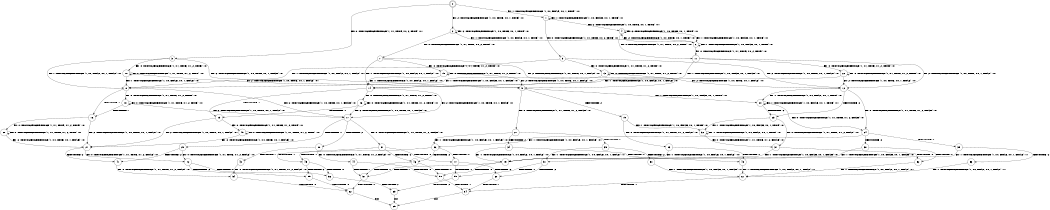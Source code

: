 digraph BCG {
size = "7, 10.5";
center = TRUE;
node [shape = circle];
0 [peripheries = 2];
0 -> 1 [label = "EX !1 !ATOMIC_EXCH_BRANCH (1, +0, FALSE, +0, 1, TRUE) !:0:"];
0 -> 2 [label = "EX !2 !ATOMIC_EXCH_BRANCH (1, +0, TRUE, +0, 1, TRUE) !:0:"];
0 -> 3 [label = "EX !0 !ATOMIC_EXCH_BRANCH (1, +1, TRUE, +0, 2, TRUE) !:0:"];
1 -> 4 [label = "EX !2 !ATOMIC_EXCH_BRANCH (1, +0, TRUE, +0, 1, TRUE) !:0:"];
1 -> 5 [label = "EX !0 !ATOMIC_EXCH_BRANCH (1, +1, TRUE, +0, 2, TRUE) !:0:"];
1 -> 1 [label = "EX !1 !ATOMIC_EXCH_BRANCH (1, +0, FALSE, +0, 1, TRUE) !:0:"];
2 -> 6 [label = "EX !1 !ATOMIC_EXCH_BRANCH (1, +0, FALSE, +0, 1, TRUE) !:0:"];
2 -> 7 [label = "EX !0 !ATOMIC_EXCH_BRANCH (1, +1, TRUE, +0, 2, TRUE) !:0:"];
2 -> 2 [label = "EX !2 !ATOMIC_EXCH_BRANCH (1, +0, TRUE, +0, 1, TRUE) !:0:"];
3 -> 8 [label = "EX !1 !ATOMIC_EXCH_BRANCH (1, +0, FALSE, +0, 1, FALSE) !:0:"];
3 -> 9 [label = "EX !2 !ATOMIC_EXCH_BRANCH (1, +0, TRUE, +0, 1, FALSE) !:0:"];
3 -> 10 [label = "EX !0 !ATOMIC_EXCH_BRANCH (1, +1, TRUE, +1, 2, TRUE) !:0:"];
4 -> 11 [label = "EX !0 !ATOMIC_EXCH_BRANCH (1, +1, TRUE, +0, 2, TRUE) !:0:"];
4 -> 4 [label = "EX !2 !ATOMIC_EXCH_BRANCH (1, +0, TRUE, +0, 1, TRUE) !:0:"];
4 -> 6 [label = "EX !1 !ATOMIC_EXCH_BRANCH (1, +0, FALSE, +0, 1, TRUE) !:0:"];
5 -> 12 [label = "EX !2 !ATOMIC_EXCH_BRANCH (1, +0, TRUE, +0, 1, FALSE) !:0:"];
5 -> 8 [label = "EX !1 !ATOMIC_EXCH_BRANCH (1, +0, FALSE, +0, 1, FALSE) !:0:"];
5 -> 13 [label = "EX !0 !ATOMIC_EXCH_BRANCH (1, +1, TRUE, +1, 2, TRUE) !:0:"];
6 -> 11 [label = "EX !0 !ATOMIC_EXCH_BRANCH (1, +1, TRUE, +0, 2, TRUE) !:0:"];
6 -> 4 [label = "EX !2 !ATOMIC_EXCH_BRANCH (1, +0, TRUE, +0, 1, TRUE) !:0:"];
6 -> 6 [label = "EX !1 !ATOMIC_EXCH_BRANCH (1, +0, FALSE, +0, 1, TRUE) !:0:"];
7 -> 14 [label = "EX !1 !ATOMIC_EXCH_BRANCH (1, +0, FALSE, +0, 1, FALSE) !:0:"];
7 -> 9 [label = "EX !2 !ATOMIC_EXCH_BRANCH (1, +0, TRUE, +0, 1, FALSE) !:0:"];
7 -> 15 [label = "EX !0 !ATOMIC_EXCH_BRANCH (1, +1, TRUE, +1, 2, TRUE) !:0:"];
8 -> 16 [label = "TERMINATE !1"];
8 -> 17 [label = "EX !2 !ATOMIC_EXCH_BRANCH (1, +0, TRUE, +0, 1, FALSE) !:0:"];
8 -> 18 [label = "EX !0 !ATOMIC_EXCH_BRANCH (1, +1, TRUE, +1, 2, TRUE) !:0:"];
9 -> 19 [label = "TERMINATE !2"];
9 -> 20 [label = "EX !1 !ATOMIC_EXCH_BRANCH (1, +0, FALSE, +0, 1, TRUE) !:0:"];
9 -> 21 [label = "EX !0 !ATOMIC_EXCH_BRANCH (1, +1, TRUE, +1, 2, FALSE) !:0:"];
10 -> 8 [label = "EX !1 !ATOMIC_EXCH_BRANCH (1, +0, FALSE, +0, 1, FALSE) !:0:"];
10 -> 9 [label = "EX !2 !ATOMIC_EXCH_BRANCH (1, +0, TRUE, +0, 1, FALSE) !:0:"];
10 -> 10 [label = "EX !0 !ATOMIC_EXCH_BRANCH (1, +1, TRUE, +1, 2, TRUE) !:0:"];
11 -> 12 [label = "EX !2 !ATOMIC_EXCH_BRANCH (1, +0, TRUE, +0, 1, FALSE) !:0:"];
11 -> 14 [label = "EX !1 !ATOMIC_EXCH_BRANCH (1, +0, FALSE, +0, 1, FALSE) !:0:"];
11 -> 22 [label = "EX !0 !ATOMIC_EXCH_BRANCH (1, +1, TRUE, +1, 2, TRUE) !:0:"];
12 -> 23 [label = "TERMINATE !2"];
12 -> 20 [label = "EX !1 !ATOMIC_EXCH_BRANCH (1, +0, FALSE, +0, 1, TRUE) !:0:"];
12 -> 24 [label = "EX !0 !ATOMIC_EXCH_BRANCH (1, +1, TRUE, +1, 2, FALSE) !:0:"];
13 -> 12 [label = "EX !2 !ATOMIC_EXCH_BRANCH (1, +0, TRUE, +0, 1, FALSE) !:0:"];
13 -> 8 [label = "EX !1 !ATOMIC_EXCH_BRANCH (1, +0, FALSE, +0, 1, FALSE) !:0:"];
13 -> 13 [label = "EX !0 !ATOMIC_EXCH_BRANCH (1, +1, TRUE, +1, 2, TRUE) !:0:"];
14 -> 25 [label = "TERMINATE !1"];
14 -> 17 [label = "EX !2 !ATOMIC_EXCH_BRANCH (1, +0, TRUE, +0, 1, FALSE) !:0:"];
14 -> 26 [label = "EX !0 !ATOMIC_EXCH_BRANCH (1, +1, TRUE, +1, 2, TRUE) !:0:"];
15 -> 14 [label = "EX !1 !ATOMIC_EXCH_BRANCH (1, +0, FALSE, +0, 1, FALSE) !:0:"];
15 -> 9 [label = "EX !2 !ATOMIC_EXCH_BRANCH (1, +0, TRUE, +0, 1, FALSE) !:0:"];
15 -> 15 [label = "EX !0 !ATOMIC_EXCH_BRANCH (1, +1, TRUE, +1, 2, TRUE) !:0:"];
16 -> 27 [label = "EX !2 !ATOMIC_EXCH_BRANCH (1, +0, TRUE, +0, 1, FALSE) !:0:"];
16 -> 28 [label = "EX !0 !ATOMIC_EXCH_BRANCH (1, +1, TRUE, +1, 2, TRUE) !:0:"];
17 -> 29 [label = "TERMINATE !1"];
17 -> 30 [label = "TERMINATE !2"];
17 -> 31 [label = "EX !0 !ATOMIC_EXCH_BRANCH (1, +1, TRUE, +1, 2, FALSE) !:0:"];
18 -> 16 [label = "TERMINATE !1"];
18 -> 17 [label = "EX !2 !ATOMIC_EXCH_BRANCH (1, +0, TRUE, +0, 1, FALSE) !:0:"];
18 -> 18 [label = "EX !0 !ATOMIC_EXCH_BRANCH (1, +1, TRUE, +1, 2, TRUE) !:0:"];
19 -> 32 [label = "EX !1 !ATOMIC_EXCH_BRANCH (1, +0, FALSE, +0, 1, TRUE) !:0:"];
19 -> 33 [label = "EX !0 !ATOMIC_EXCH_BRANCH (1, +1, TRUE, +1, 2, FALSE) !:0:"];
20 -> 23 [label = "TERMINATE !2"];
20 -> 20 [label = "EX !1 !ATOMIC_EXCH_BRANCH (1, +0, FALSE, +0, 1, TRUE) !:0:"];
20 -> 24 [label = "EX !0 !ATOMIC_EXCH_BRANCH (1, +1, TRUE, +1, 2, FALSE) !:0:"];
21 -> 34 [label = "TERMINATE !2"];
21 -> 35 [label = "TERMINATE !0"];
21 -> 36 [label = "EX !1 !ATOMIC_EXCH_BRANCH (1, +0, FALSE, +0, 1, FALSE) !:0:"];
22 -> 12 [label = "EX !2 !ATOMIC_EXCH_BRANCH (1, +0, TRUE, +0, 1, FALSE) !:0:"];
22 -> 14 [label = "EX !1 !ATOMIC_EXCH_BRANCH (1, +0, FALSE, +0, 1, FALSE) !:0:"];
22 -> 22 [label = "EX !0 !ATOMIC_EXCH_BRANCH (1, +1, TRUE, +1, 2, TRUE) !:0:"];
23 -> 32 [label = "EX !1 !ATOMIC_EXCH_BRANCH (1, +0, FALSE, +0, 1, TRUE) !:0:"];
23 -> 37 [label = "EX !0 !ATOMIC_EXCH_BRANCH (1, +1, TRUE, +1, 2, FALSE) !:0:"];
24 -> 38 [label = "TERMINATE !2"];
24 -> 39 [label = "TERMINATE !0"];
24 -> 36 [label = "EX !1 !ATOMIC_EXCH_BRANCH (1, +0, FALSE, +0, 1, FALSE) !:0:"];
25 -> 27 [label = "EX !2 !ATOMIC_EXCH_BRANCH (1, +0, TRUE, +0, 1, FALSE) !:0:"];
25 -> 40 [label = "EX !0 !ATOMIC_EXCH_BRANCH (1, +1, TRUE, +1, 2, TRUE) !:0:"];
26 -> 25 [label = "TERMINATE !1"];
26 -> 17 [label = "EX !2 !ATOMIC_EXCH_BRANCH (1, +0, TRUE, +0, 1, FALSE) !:0:"];
26 -> 26 [label = "EX !0 !ATOMIC_EXCH_BRANCH (1, +1, TRUE, +1, 2, TRUE) !:0:"];
27 -> 41 [label = "TERMINATE !2"];
27 -> 42 [label = "EX !0 !ATOMIC_EXCH_BRANCH (1, +1, TRUE, +1, 2, FALSE) !:0:"];
28 -> 27 [label = "EX !2 !ATOMIC_EXCH_BRANCH (1, +0, TRUE, +0, 1, FALSE) !:0:"];
28 -> 28 [label = "EX !0 !ATOMIC_EXCH_BRANCH (1, +1, TRUE, +1, 2, TRUE) !:0:"];
29 -> 41 [label = "TERMINATE !2"];
29 -> 42 [label = "EX !0 !ATOMIC_EXCH_BRANCH (1, +1, TRUE, +1, 2, FALSE) !:0:"];
30 -> 43 [label = "TERMINATE !1"];
30 -> 44 [label = "EX !0 !ATOMIC_EXCH_BRANCH (1, +1, TRUE, +1, 2, FALSE) !:0:"];
31 -> 45 [label = "TERMINATE !1"];
31 -> 46 [label = "TERMINATE !2"];
31 -> 47 [label = "TERMINATE !0"];
32 -> 32 [label = "EX !1 !ATOMIC_EXCH_BRANCH (1, +0, FALSE, +0, 1, TRUE) !:0:"];
32 -> 37 [label = "EX !0 !ATOMIC_EXCH_BRANCH (1, +1, TRUE, +1, 2, FALSE) !:0:"];
33 -> 48 [label = "TERMINATE !0"];
33 -> 49 [label = "EX !1 !ATOMIC_EXCH_BRANCH (1, +0, FALSE, +0, 1, FALSE) !:0:"];
34 -> 48 [label = "TERMINATE !0"];
34 -> 49 [label = "EX !1 !ATOMIC_EXCH_BRANCH (1, +0, FALSE, +0, 1, FALSE) !:0:"];
35 -> 50 [label = "TERMINATE !2"];
35 -> 51 [label = "EX !1 !ATOMIC_EXCH_BRANCH (1, +0, FALSE, +0, 1, FALSE) !:1:"];
36 -> 45 [label = "TERMINATE !1"];
36 -> 46 [label = "TERMINATE !2"];
36 -> 47 [label = "TERMINATE !0"];
37 -> 52 [label = "TERMINATE !0"];
37 -> 49 [label = "EX !1 !ATOMIC_EXCH_BRANCH (1, +0, FALSE, +0, 1, FALSE) !:0:"];
38 -> 52 [label = "TERMINATE !0"];
38 -> 49 [label = "EX !1 !ATOMIC_EXCH_BRANCH (1, +0, FALSE, +0, 1, FALSE) !:0:"];
39 -> 53 [label = "TERMINATE !2"];
39 -> 51 [label = "EX !1 !ATOMIC_EXCH_BRANCH (1, +0, FALSE, +0, 1, FALSE) !:1:"];
40 -> 27 [label = "EX !2 !ATOMIC_EXCH_BRANCH (1, +0, TRUE, +0, 1, FALSE) !:0:"];
40 -> 40 [label = "EX !0 !ATOMIC_EXCH_BRANCH (1, +1, TRUE, +1, 2, TRUE) !:0:"];
41 -> 54 [label = "EX !0 !ATOMIC_EXCH_BRANCH (1, +1, TRUE, +1, 2, FALSE) !:0:"];
42 -> 55 [label = "TERMINATE !2"];
42 -> 56 [label = "TERMINATE !0"];
43 -> 54 [label = "EX !0 !ATOMIC_EXCH_BRANCH (1, +1, TRUE, +1, 2, FALSE) !:0:"];
44 -> 57 [label = "TERMINATE !1"];
44 -> 58 [label = "TERMINATE !0"];
45 -> 55 [label = "TERMINATE !2"];
45 -> 56 [label = "TERMINATE !0"];
46 -> 57 [label = "TERMINATE !1"];
46 -> 58 [label = "TERMINATE !0"];
47 -> 59 [label = "TERMINATE !1"];
47 -> 60 [label = "TERMINATE !2"];
48 -> 61 [label = "EX !1 !ATOMIC_EXCH_BRANCH (1, +0, FALSE, +0, 1, FALSE) !:1:"];
49 -> 57 [label = "TERMINATE !1"];
49 -> 58 [label = "TERMINATE !0"];
50 -> 61 [label = "EX !1 !ATOMIC_EXCH_BRANCH (1, +0, FALSE, +0, 1, FALSE) !:1:"];
51 -> 59 [label = "TERMINATE !1"];
51 -> 60 [label = "TERMINATE !2"];
52 -> 61 [label = "EX !1 !ATOMIC_EXCH_BRANCH (1, +0, FALSE, +0, 1, FALSE) !:1:"];
53 -> 61 [label = "EX !1 !ATOMIC_EXCH_BRANCH (1, +0, FALSE, +0, 1, FALSE) !:1:"];
54 -> 62 [label = "TERMINATE !0"];
55 -> 62 [label = "TERMINATE !0"];
56 -> 63 [label = "TERMINATE !2"];
57 -> 62 [label = "TERMINATE !0"];
58 -> 64 [label = "TERMINATE !1"];
59 -> 63 [label = "TERMINATE !2"];
60 -> 64 [label = "TERMINATE !1"];
61 -> 64 [label = "TERMINATE !1"];
62 -> 65 [label = "exit"];
63 -> 65 [label = "exit"];
64 -> 65 [label = "exit"];
}
